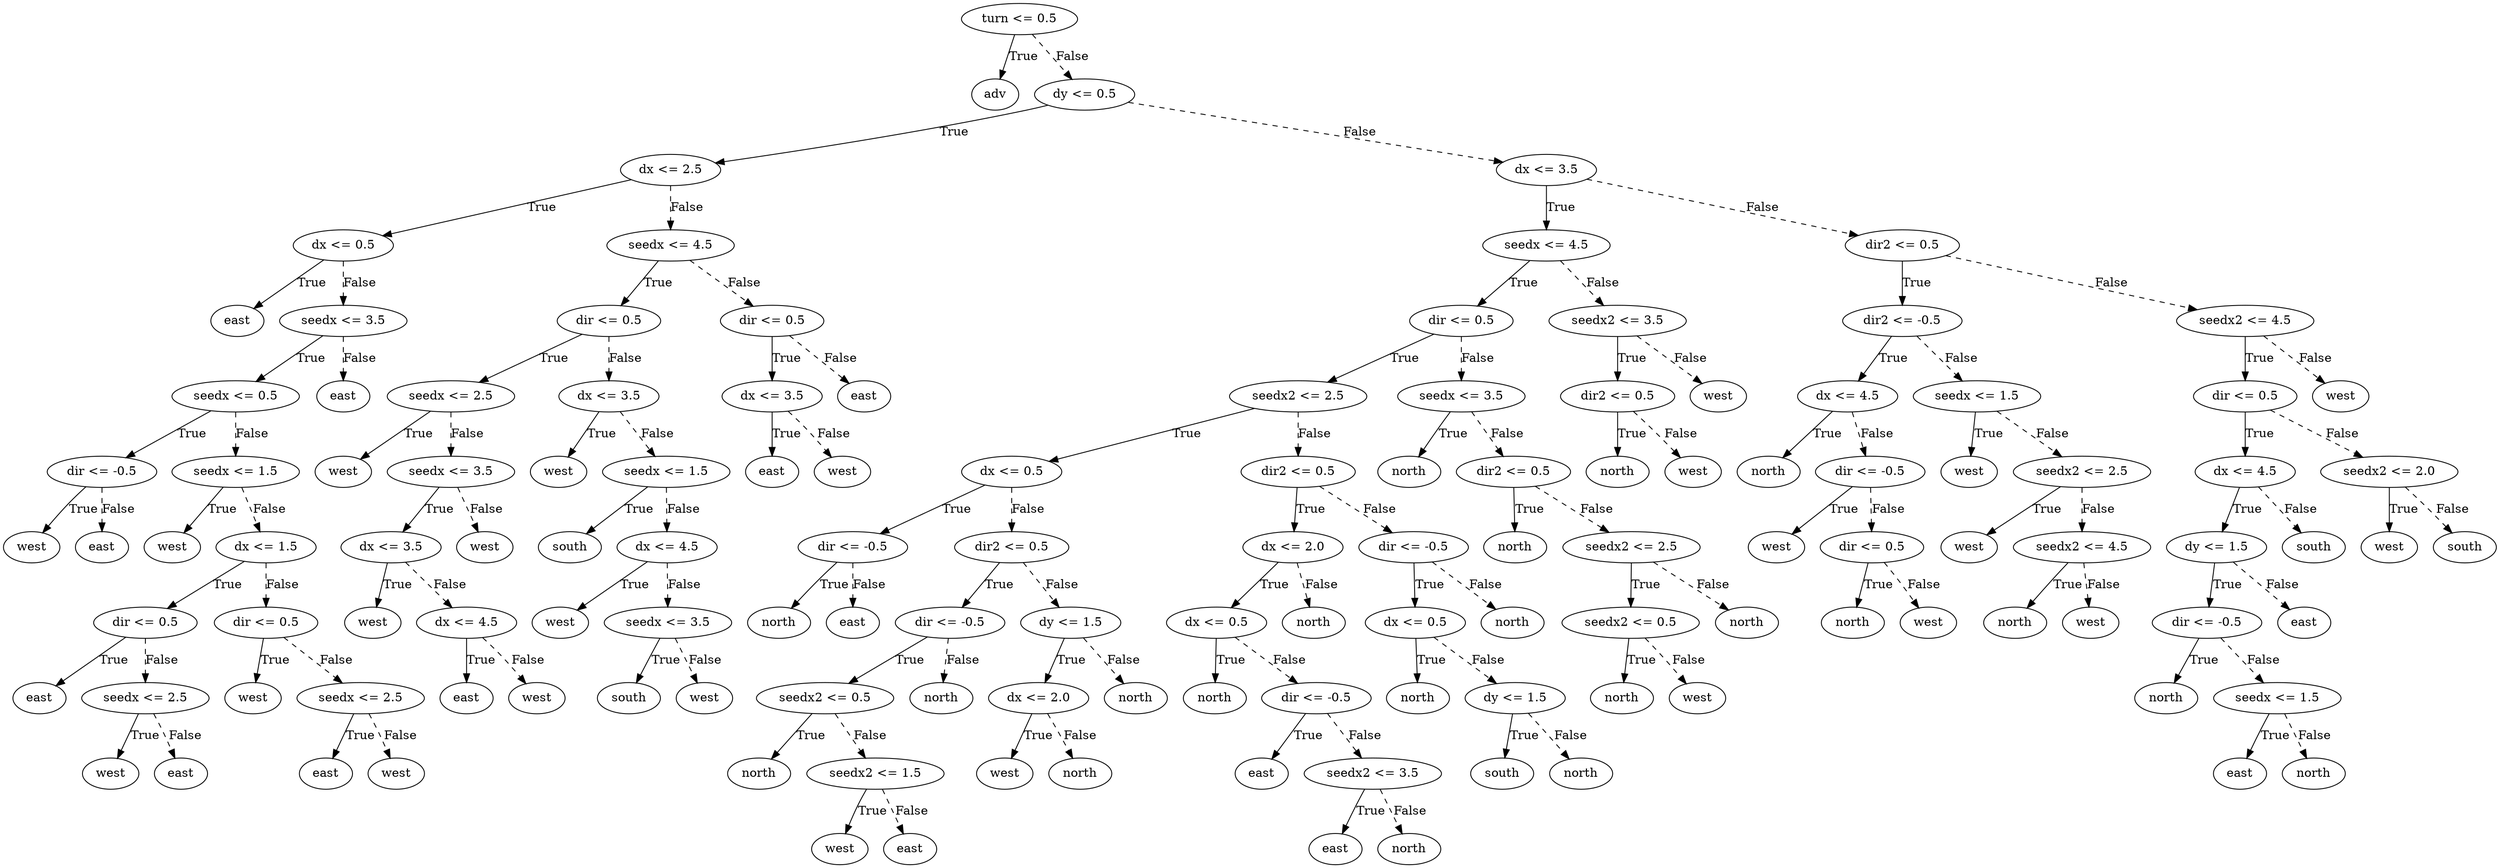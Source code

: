 digraph {
0 [label="turn <= 0.5"];
1 [label="adv"];
0 -> 1 [label="True"];
2 [label="dy <= 0.5"];
3 [label="dx <= 2.5"];
4 [label="dx <= 0.5"];
5 [label="east"];
4 -> 5 [label="True"];
6 [label="seedx <= 3.5"];
7 [label="seedx <= 0.5"];
8 [label="dir <= -0.5"];
9 [label="west"];
8 -> 9 [label="True"];
10 [label="east"];
8 -> 10 [style="dashed", label="False"];
7 -> 8 [label="True"];
11 [label="seedx <= 1.5"];
12 [label="west"];
11 -> 12 [label="True"];
13 [label="dx <= 1.5"];
14 [label="dir <= 0.5"];
15 [label="east"];
14 -> 15 [label="True"];
16 [label="seedx <= 2.5"];
17 [label="west"];
16 -> 17 [label="True"];
18 [label="east"];
16 -> 18 [style="dashed", label="False"];
14 -> 16 [style="dashed", label="False"];
13 -> 14 [label="True"];
19 [label="dir <= 0.5"];
20 [label="west"];
19 -> 20 [label="True"];
21 [label="seedx <= 2.5"];
22 [label="east"];
21 -> 22 [label="True"];
23 [label="west"];
21 -> 23 [style="dashed", label="False"];
19 -> 21 [style="dashed", label="False"];
13 -> 19 [style="dashed", label="False"];
11 -> 13 [style="dashed", label="False"];
7 -> 11 [style="dashed", label="False"];
6 -> 7 [label="True"];
24 [label="east"];
6 -> 24 [style="dashed", label="False"];
4 -> 6 [style="dashed", label="False"];
3 -> 4 [label="True"];
25 [label="seedx <= 4.5"];
26 [label="dir <= 0.5"];
27 [label="seedx <= 2.5"];
28 [label="west"];
27 -> 28 [label="True"];
29 [label="seedx <= 3.5"];
30 [label="dx <= 3.5"];
31 [label="west"];
30 -> 31 [label="True"];
32 [label="dx <= 4.5"];
33 [label="east"];
32 -> 33 [label="True"];
34 [label="west"];
32 -> 34 [style="dashed", label="False"];
30 -> 32 [style="dashed", label="False"];
29 -> 30 [label="True"];
35 [label="west"];
29 -> 35 [style="dashed", label="False"];
27 -> 29 [style="dashed", label="False"];
26 -> 27 [label="True"];
36 [label="dx <= 3.5"];
37 [label="west"];
36 -> 37 [label="True"];
38 [label="seedx <= 1.5"];
39 [label="south"];
38 -> 39 [label="True"];
40 [label="dx <= 4.5"];
41 [label="west"];
40 -> 41 [label="True"];
42 [label="seedx <= 3.5"];
43 [label="south"];
42 -> 43 [label="True"];
44 [label="west"];
42 -> 44 [style="dashed", label="False"];
40 -> 42 [style="dashed", label="False"];
38 -> 40 [style="dashed", label="False"];
36 -> 38 [style="dashed", label="False"];
26 -> 36 [style="dashed", label="False"];
25 -> 26 [label="True"];
45 [label="dir <= 0.5"];
46 [label="dx <= 3.5"];
47 [label="east"];
46 -> 47 [label="True"];
48 [label="west"];
46 -> 48 [style="dashed", label="False"];
45 -> 46 [label="True"];
49 [label="east"];
45 -> 49 [style="dashed", label="False"];
25 -> 45 [style="dashed", label="False"];
3 -> 25 [style="dashed", label="False"];
2 -> 3 [label="True"];
50 [label="dx <= 3.5"];
51 [label="seedx <= 4.5"];
52 [label="dir <= 0.5"];
53 [label="seedx2 <= 2.5"];
54 [label="dx <= 0.5"];
55 [label="dir <= -0.5"];
56 [label="north"];
55 -> 56 [label="True"];
57 [label="east"];
55 -> 57 [style="dashed", label="False"];
54 -> 55 [label="True"];
58 [label="dir2 <= 0.5"];
59 [label="dir <= -0.5"];
60 [label="seedx2 <= 0.5"];
61 [label="north"];
60 -> 61 [label="True"];
62 [label="seedx2 <= 1.5"];
63 [label="west"];
62 -> 63 [label="True"];
64 [label="east"];
62 -> 64 [style="dashed", label="False"];
60 -> 62 [style="dashed", label="False"];
59 -> 60 [label="True"];
65 [label="north"];
59 -> 65 [style="dashed", label="False"];
58 -> 59 [label="True"];
66 [label="dy <= 1.5"];
67 [label="dx <= 2.0"];
68 [label="west"];
67 -> 68 [label="True"];
69 [label="north"];
67 -> 69 [style="dashed", label="False"];
66 -> 67 [label="True"];
70 [label="north"];
66 -> 70 [style="dashed", label="False"];
58 -> 66 [style="dashed", label="False"];
54 -> 58 [style="dashed", label="False"];
53 -> 54 [label="True"];
71 [label="dir2 <= 0.5"];
72 [label="dx <= 2.0"];
73 [label="dx <= 0.5"];
74 [label="north"];
73 -> 74 [label="True"];
75 [label="dir <= -0.5"];
76 [label="east"];
75 -> 76 [label="True"];
77 [label="seedx2 <= 3.5"];
78 [label="east"];
77 -> 78 [label="True"];
79 [label="north"];
77 -> 79 [style="dashed", label="False"];
75 -> 77 [style="dashed", label="False"];
73 -> 75 [style="dashed", label="False"];
72 -> 73 [label="True"];
80 [label="north"];
72 -> 80 [style="dashed", label="False"];
71 -> 72 [label="True"];
81 [label="dir <= -0.5"];
82 [label="dx <= 0.5"];
83 [label="north"];
82 -> 83 [label="True"];
84 [label="dy <= 1.5"];
85 [label="south"];
84 -> 85 [label="True"];
86 [label="north"];
84 -> 86 [style="dashed", label="False"];
82 -> 84 [style="dashed", label="False"];
81 -> 82 [label="True"];
87 [label="north"];
81 -> 87 [style="dashed", label="False"];
71 -> 81 [style="dashed", label="False"];
53 -> 71 [style="dashed", label="False"];
52 -> 53 [label="True"];
88 [label="seedx <= 3.5"];
89 [label="north"];
88 -> 89 [label="True"];
90 [label="dir2 <= 0.5"];
91 [label="north"];
90 -> 91 [label="True"];
92 [label="seedx2 <= 2.5"];
93 [label="seedx2 <= 0.5"];
94 [label="north"];
93 -> 94 [label="True"];
95 [label="west"];
93 -> 95 [style="dashed", label="False"];
92 -> 93 [label="True"];
96 [label="north"];
92 -> 96 [style="dashed", label="False"];
90 -> 92 [style="dashed", label="False"];
88 -> 90 [style="dashed", label="False"];
52 -> 88 [style="dashed", label="False"];
51 -> 52 [label="True"];
97 [label="seedx2 <= 3.5"];
98 [label="dir2 <= 0.5"];
99 [label="north"];
98 -> 99 [label="True"];
100 [label="west"];
98 -> 100 [style="dashed", label="False"];
97 -> 98 [label="True"];
101 [label="west"];
97 -> 101 [style="dashed", label="False"];
51 -> 97 [style="dashed", label="False"];
50 -> 51 [label="True"];
102 [label="dir2 <= 0.5"];
103 [label="dir2 <= -0.5"];
104 [label="dx <= 4.5"];
105 [label="north"];
104 -> 105 [label="True"];
106 [label="dir <= -0.5"];
107 [label="west"];
106 -> 107 [label="True"];
108 [label="dir <= 0.5"];
109 [label="north"];
108 -> 109 [label="True"];
110 [label="west"];
108 -> 110 [style="dashed", label="False"];
106 -> 108 [style="dashed", label="False"];
104 -> 106 [style="dashed", label="False"];
103 -> 104 [label="True"];
111 [label="seedx <= 1.5"];
112 [label="west"];
111 -> 112 [label="True"];
113 [label="seedx2 <= 2.5"];
114 [label="west"];
113 -> 114 [label="True"];
115 [label="seedx2 <= 4.5"];
116 [label="north"];
115 -> 116 [label="True"];
117 [label="west"];
115 -> 117 [style="dashed", label="False"];
113 -> 115 [style="dashed", label="False"];
111 -> 113 [style="dashed", label="False"];
103 -> 111 [style="dashed", label="False"];
102 -> 103 [label="True"];
118 [label="seedx2 <= 4.5"];
119 [label="dir <= 0.5"];
120 [label="dx <= 4.5"];
121 [label="dy <= 1.5"];
122 [label="dir <= -0.5"];
123 [label="north"];
122 -> 123 [label="True"];
124 [label="seedx <= 1.5"];
125 [label="east"];
124 -> 125 [label="True"];
126 [label="north"];
124 -> 126 [style="dashed", label="False"];
122 -> 124 [style="dashed", label="False"];
121 -> 122 [label="True"];
127 [label="east"];
121 -> 127 [style="dashed", label="False"];
120 -> 121 [label="True"];
128 [label="south"];
120 -> 128 [style="dashed", label="False"];
119 -> 120 [label="True"];
129 [label="seedx2 <= 2.0"];
130 [label="west"];
129 -> 130 [label="True"];
131 [label="south"];
129 -> 131 [style="dashed", label="False"];
119 -> 129 [style="dashed", label="False"];
118 -> 119 [label="True"];
132 [label="west"];
118 -> 132 [style="dashed", label="False"];
102 -> 118 [style="dashed", label="False"];
50 -> 102 [style="dashed", label="False"];
2 -> 50 [style="dashed", label="False"];
0 -> 2 [style="dashed", label="False"];

}